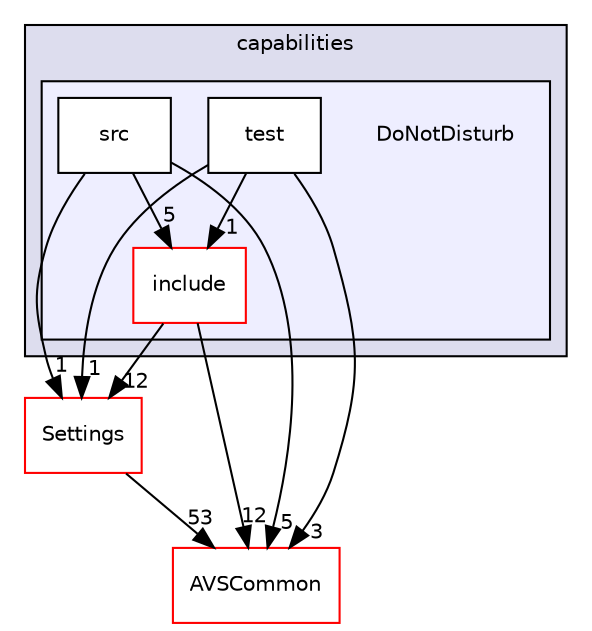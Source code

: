 digraph "/home/ANT.AMAZON.COM/womw/workplace/1.19_release/doxy/avs-device-sdk/capabilities/DoNotDisturb" {
  compound=true
  node [ fontsize="10", fontname="Helvetica"];
  edge [ labelfontsize="10", labelfontname="Helvetica"];
  subgraph clusterdir_55f1e16e469d547c636a522dac21b8a1 {
    graph [ bgcolor="#ddddee", pencolor="black", label="capabilities" fontname="Helvetica", fontsize="10", URL="dir_55f1e16e469d547c636a522dac21b8a1.html"]
  subgraph clusterdir_a34f9b5658ea5accd04f680d0b8d4c8f {
    graph [ bgcolor="#eeeeff", pencolor="black", label="" URL="dir_a34f9b5658ea5accd04f680d0b8d4c8f.html"];
    dir_a34f9b5658ea5accd04f680d0b8d4c8f [shape=plaintext label="DoNotDisturb"];
    dir_a69ab26103bfce3ce04fa0d4c5376e57 [shape=box label="include" color="red" fillcolor="white" style="filled" URL="dir_a69ab26103bfce3ce04fa0d4c5376e57.html"];
    dir_8788db7c07d60fcb9461ec87d95fc013 [shape=box label="src" color="black" fillcolor="white" style="filled" URL="dir_8788db7c07d60fcb9461ec87d95fc013.html"];
    dir_16188a2de6877c668e82b9b9c8673db9 [shape=box label="test" color="black" fillcolor="white" style="filled" URL="dir_16188a2de6877c668e82b9b9c8673db9.html"];
  }
  }
  dir_8ae0dd75af039a94f4269584fb8eef13 [shape=box label="Settings" fillcolor="white" style="filled" color="red" URL="dir_8ae0dd75af039a94f4269584fb8eef13.html"];
  dir_13e65effb2bde530b17b3d5eefcd0266 [shape=box label="AVSCommon" fillcolor="white" style="filled" color="red" URL="dir_13e65effb2bde530b17b3d5eefcd0266.html"];
  dir_a69ab26103bfce3ce04fa0d4c5376e57->dir_8ae0dd75af039a94f4269584fb8eef13 [headlabel="12", labeldistance=1.5 headhref="dir_000157_000375.html"];
  dir_a69ab26103bfce3ce04fa0d4c5376e57->dir_13e65effb2bde530b17b3d5eefcd0266 [headlabel="12", labeldistance=1.5 headhref="dir_000157_000017.html"];
  dir_8ae0dd75af039a94f4269584fb8eef13->dir_13e65effb2bde530b17b3d5eefcd0266 [headlabel="53", labeldistance=1.5 headhref="dir_000375_000017.html"];
  dir_16188a2de6877c668e82b9b9c8673db9->dir_a69ab26103bfce3ce04fa0d4c5376e57 [headlabel="1", labeldistance=1.5 headhref="dir_000160_000157.html"];
  dir_16188a2de6877c668e82b9b9c8673db9->dir_8ae0dd75af039a94f4269584fb8eef13 [headlabel="1", labeldistance=1.5 headhref="dir_000160_000375.html"];
  dir_16188a2de6877c668e82b9b9c8673db9->dir_13e65effb2bde530b17b3d5eefcd0266 [headlabel="3", labeldistance=1.5 headhref="dir_000160_000017.html"];
  dir_8788db7c07d60fcb9461ec87d95fc013->dir_a69ab26103bfce3ce04fa0d4c5376e57 [headlabel="5", labeldistance=1.5 headhref="dir_000159_000157.html"];
  dir_8788db7c07d60fcb9461ec87d95fc013->dir_8ae0dd75af039a94f4269584fb8eef13 [headlabel="1", labeldistance=1.5 headhref="dir_000159_000375.html"];
  dir_8788db7c07d60fcb9461ec87d95fc013->dir_13e65effb2bde530b17b3d5eefcd0266 [headlabel="5", labeldistance=1.5 headhref="dir_000159_000017.html"];
}
